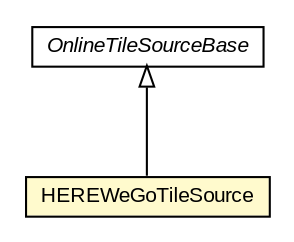 #!/usr/local/bin/dot
#
# Class diagram 
# Generated by UMLGraph version R5_6-24-gf6e263 (http://www.umlgraph.org/)
#

digraph G {
	edge [fontname="arial",fontsize=10,labelfontname="arial",labelfontsize=10];
	node [fontname="arial",fontsize=10,shape=plaintext];
	nodesep=0.25;
	ranksep=0.5;
	// org.osmdroid.tileprovider.tilesource.HEREWeGoTileSource
	c41923 [label=<<table title="org.osmdroid.tileprovider.tilesource.HEREWeGoTileSource" border="0" cellborder="1" cellspacing="0" cellpadding="2" port="p" bgcolor="lemonChiffon" href="./HEREWeGoTileSource.html">
		<tr><td><table border="0" cellspacing="0" cellpadding="1">
<tr><td align="center" balign="center"> HEREWeGoTileSource </td></tr>
		</table></td></tr>
		</table>>, URL="./HEREWeGoTileSource.html", fontname="arial", fontcolor="black", fontsize=10.0];
	// org.osmdroid.tileprovider.tilesource.OnlineTileSourceBase
	c41928 [label=<<table title="org.osmdroid.tileprovider.tilesource.OnlineTileSourceBase" border="0" cellborder="1" cellspacing="0" cellpadding="2" port="p" href="./OnlineTileSourceBase.html">
		<tr><td><table border="0" cellspacing="0" cellpadding="1">
<tr><td align="center" balign="center"><font face="arial italic"> OnlineTileSourceBase </font></td></tr>
		</table></td></tr>
		</table>>, URL="./OnlineTileSourceBase.html", fontname="arial", fontcolor="black", fontsize=10.0];
	//org.osmdroid.tileprovider.tilesource.HEREWeGoTileSource extends org.osmdroid.tileprovider.tilesource.OnlineTileSourceBase
	c41928:p -> c41923:p [dir=back,arrowtail=empty];
}

